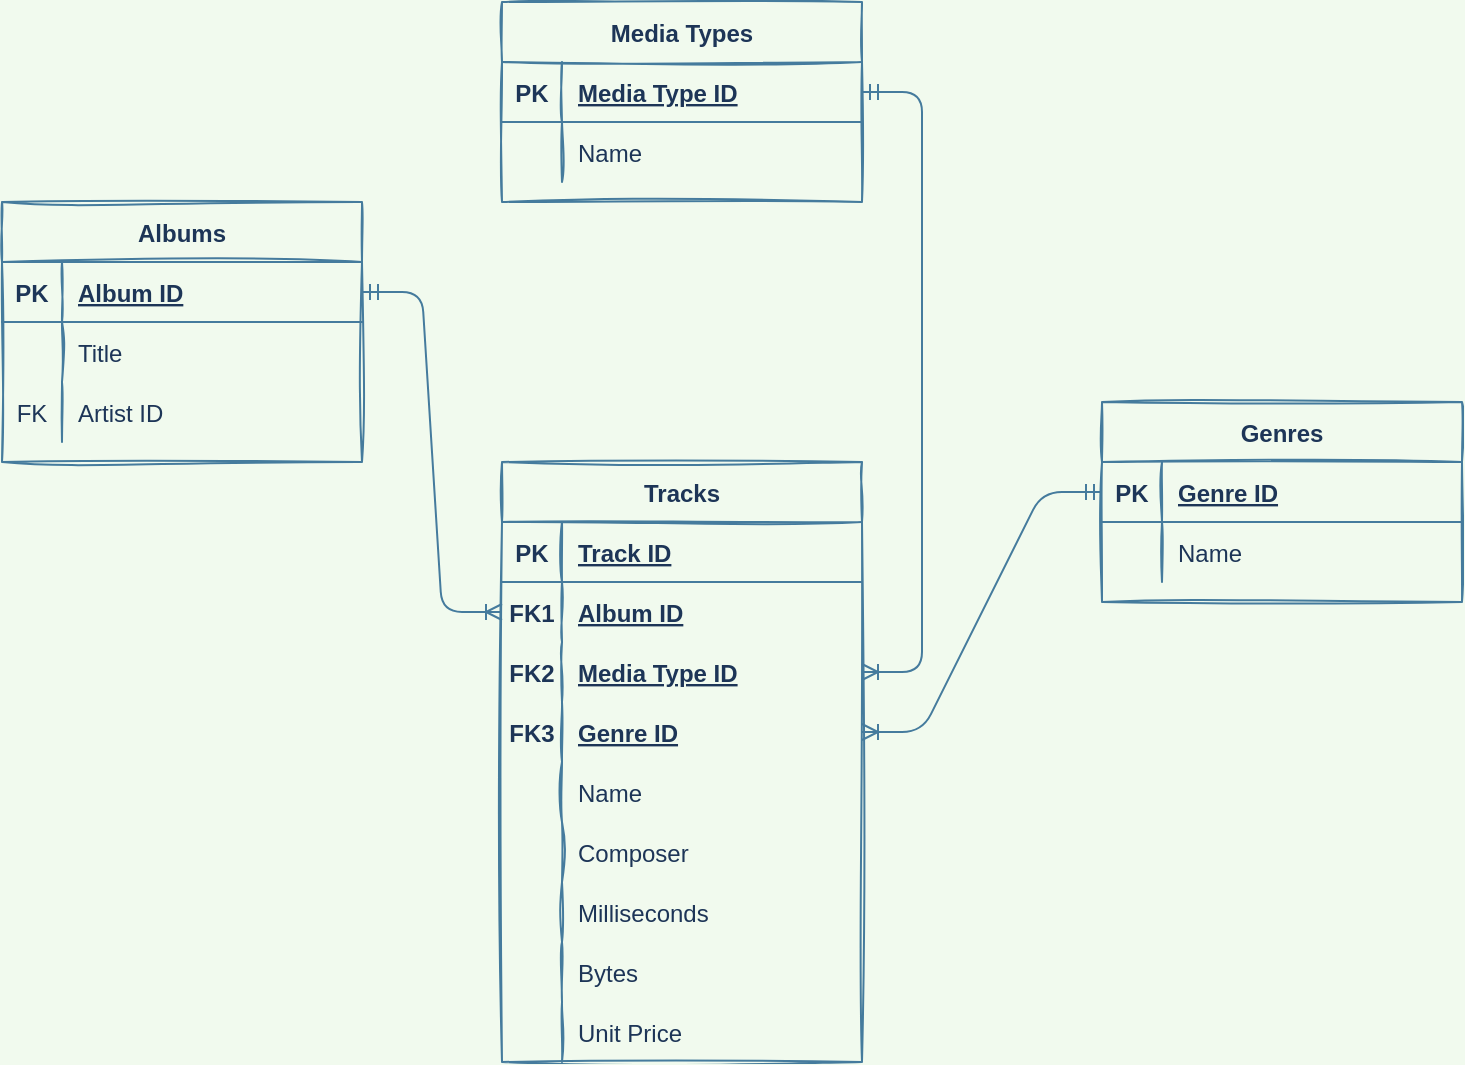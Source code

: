 <mxfile version="15.2.9" type="device"><diagram id="bgxST_9Jszo4rCKzOo9y" name="Page-1"><mxGraphModel dx="1038" dy="547" grid="1" gridSize="10" guides="1" tooltips="1" connect="1" arrows="1" fold="1" page="1" pageScale="1" pageWidth="827" pageHeight="1169" background="#F1FAEE" math="0" shadow="0"><root><mxCell id="0"/><mxCell id="1" parent="0"/><mxCell id="waTwqN2fJ2R7U_9TrtVE-36" value="Albums" style="shape=table;startSize=30;container=1;collapsible=1;childLayout=tableLayout;fixedRows=1;rowLines=0;fontStyle=1;align=center;resizeLast=1;sketch=1;strokeColor=#457B9D;fillColor=none;fontColor=#1D3557;" vertex="1" parent="1"><mxGeometry x="60" y="380" width="180" height="130" as="geometry"/></mxCell><mxCell id="waTwqN2fJ2R7U_9TrtVE-37" value="" style="shape=partialRectangle;collapsible=0;dropTarget=0;pointerEvents=0;fillColor=none;top=0;left=0;bottom=1;right=0;points=[[0,0.5],[1,0.5]];portConstraint=eastwest;strokeColor=#457B9D;fontColor=#1D3557;" vertex="1" parent="waTwqN2fJ2R7U_9TrtVE-36"><mxGeometry y="30" width="180" height="30" as="geometry"/></mxCell><mxCell id="waTwqN2fJ2R7U_9TrtVE-38" value="PK" style="shape=partialRectangle;connectable=0;fillColor=none;top=0;left=0;bottom=0;right=0;fontStyle=1;overflow=hidden;strokeColor=#457B9D;fontColor=#1D3557;" vertex="1" parent="waTwqN2fJ2R7U_9TrtVE-37"><mxGeometry width="30" height="30" as="geometry"><mxRectangle width="30" height="30" as="alternateBounds"/></mxGeometry></mxCell><mxCell id="waTwqN2fJ2R7U_9TrtVE-39" value="Album ID" style="shape=partialRectangle;connectable=0;fillColor=none;top=0;left=0;bottom=0;right=0;align=left;spacingLeft=6;fontStyle=5;overflow=hidden;strokeColor=#457B9D;fontColor=#1D3557;" vertex="1" parent="waTwqN2fJ2R7U_9TrtVE-37"><mxGeometry x="30" width="150" height="30" as="geometry"><mxRectangle width="150" height="30" as="alternateBounds"/></mxGeometry></mxCell><mxCell id="waTwqN2fJ2R7U_9TrtVE-40" value="" style="shape=partialRectangle;collapsible=0;dropTarget=0;pointerEvents=0;fillColor=none;top=0;left=0;bottom=0;right=0;points=[[0,0.5],[1,0.5]];portConstraint=eastwest;strokeColor=#457B9D;fontColor=#1D3557;" vertex="1" parent="waTwqN2fJ2R7U_9TrtVE-36"><mxGeometry y="60" width="180" height="30" as="geometry"/></mxCell><mxCell id="waTwqN2fJ2R7U_9TrtVE-41" value="" style="shape=partialRectangle;connectable=0;fillColor=none;top=0;left=0;bottom=0;right=0;editable=1;overflow=hidden;strokeColor=#457B9D;fontColor=#1D3557;" vertex="1" parent="waTwqN2fJ2R7U_9TrtVE-40"><mxGeometry width="30" height="30" as="geometry"><mxRectangle width="30" height="30" as="alternateBounds"/></mxGeometry></mxCell><mxCell id="waTwqN2fJ2R7U_9TrtVE-42" value="Title" style="shape=partialRectangle;connectable=0;fillColor=none;top=0;left=0;bottom=0;right=0;align=left;spacingLeft=6;overflow=hidden;strokeColor=#457B9D;fontColor=#1D3557;" vertex="1" parent="waTwqN2fJ2R7U_9TrtVE-40"><mxGeometry x="30" width="150" height="30" as="geometry"><mxRectangle width="150" height="30" as="alternateBounds"/></mxGeometry></mxCell><mxCell id="waTwqN2fJ2R7U_9TrtVE-43" value="" style="shape=partialRectangle;collapsible=0;dropTarget=0;pointerEvents=0;fillColor=none;top=0;left=0;bottom=0;right=0;points=[[0,0.5],[1,0.5]];portConstraint=eastwest;strokeColor=#457B9D;fontColor=#1D3557;" vertex="1" parent="waTwqN2fJ2R7U_9TrtVE-36"><mxGeometry y="90" width="180" height="30" as="geometry"/></mxCell><mxCell id="waTwqN2fJ2R7U_9TrtVE-44" value="FK" style="shape=partialRectangle;connectable=0;fillColor=none;top=0;left=0;bottom=0;right=0;editable=1;overflow=hidden;strokeColor=#457B9D;fontColor=#1D3557;" vertex="1" parent="waTwqN2fJ2R7U_9TrtVE-43"><mxGeometry width="30" height="30" as="geometry"><mxRectangle width="30" height="30" as="alternateBounds"/></mxGeometry></mxCell><mxCell id="waTwqN2fJ2R7U_9TrtVE-45" value="Artist ID" style="shape=partialRectangle;connectable=0;fillColor=none;top=0;left=0;bottom=0;right=0;align=left;spacingLeft=6;overflow=hidden;strokeColor=#457B9D;fontColor=#1D3557;" vertex="1" parent="waTwqN2fJ2R7U_9TrtVE-43"><mxGeometry x="30" width="150" height="30" as="geometry"><mxRectangle width="150" height="30" as="alternateBounds"/></mxGeometry></mxCell><mxCell id="waTwqN2fJ2R7U_9TrtVE-49" value="Media Types" style="shape=table;startSize=30;container=1;collapsible=1;childLayout=tableLayout;fixedRows=1;rowLines=0;fontStyle=1;align=center;resizeLast=1;sketch=1;strokeColor=#457B9D;fillColor=none;fontColor=#1D3557;" vertex="1" parent="1"><mxGeometry x="310" y="280" width="180" height="100" as="geometry"/></mxCell><mxCell id="waTwqN2fJ2R7U_9TrtVE-50" value="" style="shape=partialRectangle;collapsible=0;dropTarget=0;pointerEvents=0;fillColor=none;top=0;left=0;bottom=1;right=0;points=[[0,0.5],[1,0.5]];portConstraint=eastwest;strokeColor=#457B9D;fontColor=#1D3557;" vertex="1" parent="waTwqN2fJ2R7U_9TrtVE-49"><mxGeometry y="30" width="180" height="30" as="geometry"/></mxCell><mxCell id="waTwqN2fJ2R7U_9TrtVE-51" value="PK" style="shape=partialRectangle;connectable=0;fillColor=none;top=0;left=0;bottom=0;right=0;fontStyle=1;overflow=hidden;strokeColor=#457B9D;fontColor=#1D3557;" vertex="1" parent="waTwqN2fJ2R7U_9TrtVE-50"><mxGeometry width="30" height="30" as="geometry"><mxRectangle width="30" height="30" as="alternateBounds"/></mxGeometry></mxCell><mxCell id="waTwqN2fJ2R7U_9TrtVE-52" value="Media Type ID" style="shape=partialRectangle;connectable=0;fillColor=none;top=0;left=0;bottom=0;right=0;align=left;spacingLeft=6;fontStyle=5;overflow=hidden;strokeColor=#457B9D;fontColor=#1D3557;" vertex="1" parent="waTwqN2fJ2R7U_9TrtVE-50"><mxGeometry x="30" width="150" height="30" as="geometry"><mxRectangle width="150" height="30" as="alternateBounds"/></mxGeometry></mxCell><mxCell id="waTwqN2fJ2R7U_9TrtVE-53" value="" style="shape=partialRectangle;collapsible=0;dropTarget=0;pointerEvents=0;fillColor=none;top=0;left=0;bottom=0;right=0;points=[[0,0.5],[1,0.5]];portConstraint=eastwest;strokeColor=#457B9D;fontColor=#1D3557;" vertex="1" parent="waTwqN2fJ2R7U_9TrtVE-49"><mxGeometry y="60" width="180" height="30" as="geometry"/></mxCell><mxCell id="waTwqN2fJ2R7U_9TrtVE-54" value="" style="shape=partialRectangle;connectable=0;fillColor=none;top=0;left=0;bottom=0;right=0;editable=1;overflow=hidden;strokeColor=#457B9D;fontColor=#1D3557;" vertex="1" parent="waTwqN2fJ2R7U_9TrtVE-53"><mxGeometry width="30" height="30" as="geometry"><mxRectangle width="30" height="30" as="alternateBounds"/></mxGeometry></mxCell><mxCell id="waTwqN2fJ2R7U_9TrtVE-55" value="Name" style="shape=partialRectangle;connectable=0;fillColor=none;top=0;left=0;bottom=0;right=0;align=left;spacingLeft=6;overflow=hidden;strokeColor=#457B9D;fontColor=#1D3557;" vertex="1" parent="waTwqN2fJ2R7U_9TrtVE-53"><mxGeometry x="30" width="150" height="30" as="geometry"><mxRectangle width="150" height="30" as="alternateBounds"/></mxGeometry></mxCell><mxCell id="waTwqN2fJ2R7U_9TrtVE-75" value="Genres" style="shape=table;startSize=30;container=1;collapsible=1;childLayout=tableLayout;fixedRows=1;rowLines=0;fontStyle=1;align=center;resizeLast=1;sketch=1;strokeColor=#457B9D;fillColor=none;fontColor=#1D3557;" vertex="1" parent="1"><mxGeometry x="610" y="480" width="180" height="100" as="geometry"/></mxCell><mxCell id="waTwqN2fJ2R7U_9TrtVE-76" value="" style="shape=partialRectangle;collapsible=0;dropTarget=0;pointerEvents=0;fillColor=none;top=0;left=0;bottom=1;right=0;points=[[0,0.5],[1,0.5]];portConstraint=eastwest;strokeColor=#457B9D;fontColor=#1D3557;" vertex="1" parent="waTwqN2fJ2R7U_9TrtVE-75"><mxGeometry y="30" width="180" height="30" as="geometry"/></mxCell><mxCell id="waTwqN2fJ2R7U_9TrtVE-77" value="PK" style="shape=partialRectangle;connectable=0;fillColor=none;top=0;left=0;bottom=0;right=0;fontStyle=1;overflow=hidden;strokeColor=#457B9D;fontColor=#1D3557;" vertex="1" parent="waTwqN2fJ2R7U_9TrtVE-76"><mxGeometry width="30" height="30" as="geometry"><mxRectangle width="30" height="30" as="alternateBounds"/></mxGeometry></mxCell><mxCell id="waTwqN2fJ2R7U_9TrtVE-78" value="Genre ID" style="shape=partialRectangle;connectable=0;fillColor=none;top=0;left=0;bottom=0;right=0;align=left;spacingLeft=6;fontStyle=5;overflow=hidden;strokeColor=#457B9D;fontColor=#1D3557;" vertex="1" parent="waTwqN2fJ2R7U_9TrtVE-76"><mxGeometry x="30" width="150" height="30" as="geometry"><mxRectangle width="150" height="30" as="alternateBounds"/></mxGeometry></mxCell><mxCell id="waTwqN2fJ2R7U_9TrtVE-79" value="" style="shape=partialRectangle;collapsible=0;dropTarget=0;pointerEvents=0;fillColor=none;top=0;left=0;bottom=0;right=0;points=[[0,0.5],[1,0.5]];portConstraint=eastwest;strokeColor=#457B9D;fontColor=#1D3557;" vertex="1" parent="waTwqN2fJ2R7U_9TrtVE-75"><mxGeometry y="60" width="180" height="30" as="geometry"/></mxCell><mxCell id="waTwqN2fJ2R7U_9TrtVE-80" value="" style="shape=partialRectangle;connectable=0;fillColor=none;top=0;left=0;bottom=0;right=0;editable=1;overflow=hidden;strokeColor=#457B9D;fontColor=#1D3557;" vertex="1" parent="waTwqN2fJ2R7U_9TrtVE-79"><mxGeometry width="30" height="30" as="geometry"><mxRectangle width="30" height="30" as="alternateBounds"/></mxGeometry></mxCell><mxCell id="waTwqN2fJ2R7U_9TrtVE-81" value="Name" style="shape=partialRectangle;connectable=0;fillColor=none;top=0;left=0;bottom=0;right=0;align=left;spacingLeft=6;overflow=hidden;strokeColor=#457B9D;fontColor=#1D3557;" vertex="1" parent="waTwqN2fJ2R7U_9TrtVE-79"><mxGeometry x="30" width="150" height="30" as="geometry"><mxRectangle width="150" height="30" as="alternateBounds"/></mxGeometry></mxCell><mxCell id="waTwqN2fJ2R7U_9TrtVE-92" value="Tracks" style="shape=table;startSize=30;container=1;collapsible=1;childLayout=tableLayout;fixedRows=1;rowLines=0;fontStyle=1;align=center;resizeLast=1;sketch=1;strokeColor=#457B9D;fillColor=none;fontColor=#1D3557;" vertex="1" parent="1"><mxGeometry x="310" y="510" width="180" height="300" as="geometry"/></mxCell><mxCell id="waTwqN2fJ2R7U_9TrtVE-93" value="" style="shape=partialRectangle;collapsible=0;dropTarget=0;pointerEvents=0;fillColor=none;top=0;left=0;bottom=1;right=0;points=[[0,0.5],[1,0.5]];portConstraint=eastwest;strokeColor=#457B9D;fontColor=#1D3557;" vertex="1" parent="waTwqN2fJ2R7U_9TrtVE-92"><mxGeometry y="30" width="180" height="30" as="geometry"/></mxCell><mxCell id="waTwqN2fJ2R7U_9TrtVE-94" value="PK" style="shape=partialRectangle;connectable=0;fillColor=none;top=0;left=0;bottom=0;right=0;fontStyle=1;overflow=hidden;strokeColor=#457B9D;fontColor=#1D3557;" vertex="1" parent="waTwqN2fJ2R7U_9TrtVE-93"><mxGeometry width="30" height="30" as="geometry"><mxRectangle width="30" height="30" as="alternateBounds"/></mxGeometry></mxCell><mxCell id="waTwqN2fJ2R7U_9TrtVE-95" value="Track ID" style="shape=partialRectangle;connectable=0;fillColor=none;top=0;left=0;bottom=0;right=0;align=left;spacingLeft=6;fontStyle=5;overflow=hidden;strokeColor=#457B9D;fontColor=#1D3557;" vertex="1" parent="waTwqN2fJ2R7U_9TrtVE-93"><mxGeometry x="30" width="150" height="30" as="geometry"><mxRectangle width="150" height="30" as="alternateBounds"/></mxGeometry></mxCell><mxCell id="waTwqN2fJ2R7U_9TrtVE-96" value="" style="shape=partialRectangle;collapsible=0;dropTarget=0;pointerEvents=0;fillColor=none;top=0;left=0;bottom=0;right=0;points=[[0,0.5],[1,0.5]];portConstraint=eastwest;strokeColor=#457B9D;fontColor=#1D3557;" vertex="1" parent="waTwqN2fJ2R7U_9TrtVE-92"><mxGeometry y="60" width="180" height="30" as="geometry"/></mxCell><mxCell id="waTwqN2fJ2R7U_9TrtVE-97" value="FK1" style="shape=partialRectangle;connectable=0;fillColor=none;top=0;left=0;bottom=0;right=0;editable=1;overflow=hidden;fontStyle=1;strokeColor=#457B9D;fontColor=#1D3557;" vertex="1" parent="waTwqN2fJ2R7U_9TrtVE-96"><mxGeometry width="30" height="30" as="geometry"><mxRectangle width="30" height="30" as="alternateBounds"/></mxGeometry></mxCell><mxCell id="waTwqN2fJ2R7U_9TrtVE-98" value="Album ID" style="shape=partialRectangle;connectable=0;fillColor=none;top=0;left=0;bottom=0;right=0;align=left;spacingLeft=6;overflow=hidden;fontStyle=5;strokeColor=#457B9D;fontColor=#1D3557;" vertex="1" parent="waTwqN2fJ2R7U_9TrtVE-96"><mxGeometry x="30" width="150" height="30" as="geometry"><mxRectangle width="150" height="30" as="alternateBounds"/></mxGeometry></mxCell><mxCell id="waTwqN2fJ2R7U_9TrtVE-99" value="" style="shape=partialRectangle;collapsible=0;dropTarget=0;pointerEvents=0;fillColor=none;top=0;left=0;bottom=0;right=0;points=[[0,0.5],[1,0.5]];portConstraint=eastwest;strokeColor=#457B9D;fontColor=#1D3557;" vertex="1" parent="waTwqN2fJ2R7U_9TrtVE-92"><mxGeometry y="90" width="180" height="30" as="geometry"/></mxCell><mxCell id="waTwqN2fJ2R7U_9TrtVE-100" value="FK2" style="shape=partialRectangle;connectable=0;fillColor=none;top=0;left=0;bottom=0;right=0;editable=1;overflow=hidden;fontStyle=1;strokeColor=#457B9D;fontColor=#1D3557;" vertex="1" parent="waTwqN2fJ2R7U_9TrtVE-99"><mxGeometry width="30" height="30" as="geometry"><mxRectangle width="30" height="30" as="alternateBounds"/></mxGeometry></mxCell><mxCell id="waTwqN2fJ2R7U_9TrtVE-101" value="Media Type ID" style="shape=partialRectangle;connectable=0;fillColor=none;top=0;left=0;bottom=0;right=0;align=left;spacingLeft=6;overflow=hidden;fontStyle=5;strokeColor=#457B9D;fontColor=#1D3557;" vertex="1" parent="waTwqN2fJ2R7U_9TrtVE-99"><mxGeometry x="30" width="150" height="30" as="geometry"><mxRectangle width="150" height="30" as="alternateBounds"/></mxGeometry></mxCell><mxCell id="waTwqN2fJ2R7U_9TrtVE-102" value="" style="shape=partialRectangle;collapsible=0;dropTarget=0;pointerEvents=0;fillColor=none;top=0;left=0;bottom=0;right=0;points=[[0,0.5],[1,0.5]];portConstraint=eastwest;strokeColor=#457B9D;fontColor=#1D3557;" vertex="1" parent="waTwqN2fJ2R7U_9TrtVE-92"><mxGeometry y="120" width="180" height="30" as="geometry"/></mxCell><mxCell id="waTwqN2fJ2R7U_9TrtVE-103" value="FK3" style="shape=partialRectangle;connectable=0;fillColor=none;top=0;left=0;bottom=0;right=0;editable=1;overflow=hidden;fontStyle=1;strokeColor=#457B9D;fontColor=#1D3557;" vertex="1" parent="waTwqN2fJ2R7U_9TrtVE-102"><mxGeometry width="30" height="30" as="geometry"><mxRectangle width="30" height="30" as="alternateBounds"/></mxGeometry></mxCell><mxCell id="waTwqN2fJ2R7U_9TrtVE-104" value="Genre ID" style="shape=partialRectangle;connectable=0;fillColor=none;top=0;left=0;bottom=0;right=0;align=left;spacingLeft=6;overflow=hidden;fontStyle=5;strokeColor=#457B9D;fontColor=#1D3557;" vertex="1" parent="waTwqN2fJ2R7U_9TrtVE-102"><mxGeometry x="30" width="150" height="30" as="geometry"><mxRectangle width="150" height="30" as="alternateBounds"/></mxGeometry></mxCell><mxCell id="waTwqN2fJ2R7U_9TrtVE-120" value="" style="shape=partialRectangle;collapsible=0;dropTarget=0;pointerEvents=0;fillColor=none;top=0;left=0;bottom=0;right=0;points=[[0,0.5],[1,0.5]];portConstraint=eastwest;strokeColor=#457B9D;fontColor=#1D3557;" vertex="1" parent="waTwqN2fJ2R7U_9TrtVE-92"><mxGeometry y="150" width="180" height="30" as="geometry"/></mxCell><mxCell id="waTwqN2fJ2R7U_9TrtVE-121" value="" style="shape=partialRectangle;connectable=0;fillColor=none;top=0;left=0;bottom=0;right=0;editable=1;overflow=hidden;strokeColor=#457B9D;fontColor=#1D3557;" vertex="1" parent="waTwqN2fJ2R7U_9TrtVE-120"><mxGeometry width="30" height="30" as="geometry"><mxRectangle width="30" height="30" as="alternateBounds"/></mxGeometry></mxCell><mxCell id="waTwqN2fJ2R7U_9TrtVE-122" value="Name" style="shape=partialRectangle;connectable=0;fillColor=none;top=0;left=0;bottom=0;right=0;align=left;spacingLeft=6;overflow=hidden;strokeColor=#457B9D;fontColor=#1D3557;" vertex="1" parent="waTwqN2fJ2R7U_9TrtVE-120"><mxGeometry x="30" width="150" height="30" as="geometry"><mxRectangle width="150" height="30" as="alternateBounds"/></mxGeometry></mxCell><mxCell id="waTwqN2fJ2R7U_9TrtVE-123" value="" style="shape=partialRectangle;collapsible=0;dropTarget=0;pointerEvents=0;fillColor=none;top=0;left=0;bottom=0;right=0;points=[[0,0.5],[1,0.5]];portConstraint=eastwest;strokeColor=#457B9D;fontColor=#1D3557;" vertex="1" parent="waTwqN2fJ2R7U_9TrtVE-92"><mxGeometry y="180" width="180" height="30" as="geometry"/></mxCell><mxCell id="waTwqN2fJ2R7U_9TrtVE-124" value="" style="shape=partialRectangle;connectable=0;fillColor=none;top=0;left=0;bottom=0;right=0;editable=1;overflow=hidden;strokeColor=#457B9D;fontColor=#1D3557;" vertex="1" parent="waTwqN2fJ2R7U_9TrtVE-123"><mxGeometry width="30" height="30" as="geometry"><mxRectangle width="30" height="30" as="alternateBounds"/></mxGeometry></mxCell><mxCell id="waTwqN2fJ2R7U_9TrtVE-125" value="Composer" style="shape=partialRectangle;connectable=0;fillColor=none;top=0;left=0;bottom=0;right=0;align=left;spacingLeft=6;overflow=hidden;strokeColor=#457B9D;fontColor=#1D3557;" vertex="1" parent="waTwqN2fJ2R7U_9TrtVE-123"><mxGeometry x="30" width="150" height="30" as="geometry"><mxRectangle width="150" height="30" as="alternateBounds"/></mxGeometry></mxCell><mxCell id="waTwqN2fJ2R7U_9TrtVE-132" value="" style="shape=partialRectangle;collapsible=0;dropTarget=0;pointerEvents=0;fillColor=none;top=0;left=0;bottom=0;right=0;points=[[0,0.5],[1,0.5]];portConstraint=eastwest;strokeColor=#457B9D;fontColor=#1D3557;" vertex="1" parent="waTwqN2fJ2R7U_9TrtVE-92"><mxGeometry y="210" width="180" height="30" as="geometry"/></mxCell><mxCell id="waTwqN2fJ2R7U_9TrtVE-133" value="" style="shape=partialRectangle;connectable=0;fillColor=none;top=0;left=0;bottom=0;right=0;editable=1;overflow=hidden;strokeColor=#457B9D;fontColor=#1D3557;" vertex="1" parent="waTwqN2fJ2R7U_9TrtVE-132"><mxGeometry width="30" height="30" as="geometry"><mxRectangle width="30" height="30" as="alternateBounds"/></mxGeometry></mxCell><mxCell id="waTwqN2fJ2R7U_9TrtVE-134" value="Milliseconds" style="shape=partialRectangle;connectable=0;fillColor=none;top=0;left=0;bottom=0;right=0;align=left;spacingLeft=6;overflow=hidden;strokeColor=#457B9D;fontColor=#1D3557;" vertex="1" parent="waTwqN2fJ2R7U_9TrtVE-132"><mxGeometry x="30" width="150" height="30" as="geometry"><mxRectangle width="150" height="30" as="alternateBounds"/></mxGeometry></mxCell><mxCell id="waTwqN2fJ2R7U_9TrtVE-135" value="" style="shape=partialRectangle;collapsible=0;dropTarget=0;pointerEvents=0;fillColor=none;top=0;left=0;bottom=0;right=0;points=[[0,0.5],[1,0.5]];portConstraint=eastwest;strokeColor=#457B9D;fontColor=#1D3557;" vertex="1" parent="waTwqN2fJ2R7U_9TrtVE-92"><mxGeometry y="240" width="180" height="30" as="geometry"/></mxCell><mxCell id="waTwqN2fJ2R7U_9TrtVE-136" value="" style="shape=partialRectangle;connectable=0;fillColor=none;top=0;left=0;bottom=0;right=0;editable=1;overflow=hidden;strokeColor=#457B9D;fontColor=#1D3557;" vertex="1" parent="waTwqN2fJ2R7U_9TrtVE-135"><mxGeometry width="30" height="30" as="geometry"><mxRectangle width="30" height="30" as="alternateBounds"/></mxGeometry></mxCell><mxCell id="waTwqN2fJ2R7U_9TrtVE-137" value="Bytes" style="shape=partialRectangle;connectable=0;fillColor=none;top=0;left=0;bottom=0;right=0;align=left;spacingLeft=6;overflow=hidden;strokeColor=#457B9D;fontColor=#1D3557;" vertex="1" parent="waTwqN2fJ2R7U_9TrtVE-135"><mxGeometry x="30" width="150" height="30" as="geometry"><mxRectangle width="150" height="30" as="alternateBounds"/></mxGeometry></mxCell><mxCell id="waTwqN2fJ2R7U_9TrtVE-138" value="" style="shape=partialRectangle;collapsible=0;dropTarget=0;pointerEvents=0;fillColor=none;top=0;left=0;bottom=0;right=0;points=[[0,0.5],[1,0.5]];portConstraint=eastwest;strokeColor=#457B9D;fontColor=#1D3557;" vertex="1" parent="waTwqN2fJ2R7U_9TrtVE-92"><mxGeometry y="270" width="180" height="30" as="geometry"/></mxCell><mxCell id="waTwqN2fJ2R7U_9TrtVE-139" value="" style="shape=partialRectangle;connectable=0;fillColor=none;top=0;left=0;bottom=0;right=0;editable=1;overflow=hidden;strokeColor=#457B9D;fontColor=#1D3557;" vertex="1" parent="waTwqN2fJ2R7U_9TrtVE-138"><mxGeometry width="30" height="30" as="geometry"><mxRectangle width="30" height="30" as="alternateBounds"/></mxGeometry></mxCell><mxCell id="waTwqN2fJ2R7U_9TrtVE-140" value="Unit Price" style="shape=partialRectangle;connectable=0;fillColor=none;top=0;left=0;bottom=0;right=0;align=left;spacingLeft=6;overflow=hidden;strokeColor=#457B9D;fontColor=#1D3557;" vertex="1" parent="waTwqN2fJ2R7U_9TrtVE-138"><mxGeometry x="30" width="150" height="30" as="geometry"><mxRectangle width="150" height="30" as="alternateBounds"/></mxGeometry></mxCell><mxCell id="waTwqN2fJ2R7U_9TrtVE-174" value="" style="edgeStyle=entityRelationEdgeStyle;fontSize=12;html=1;endArrow=ERoneToMany;startArrow=ERmandOne;fontColor=#1D3557;strokeColor=#457B9D;fillColor=#A8DADC;" edge="1" parent="1" source="waTwqN2fJ2R7U_9TrtVE-50" target="waTwqN2fJ2R7U_9TrtVE-99"><mxGeometry width="100" height="100" relative="1" as="geometry"><mxPoint x="470" y="490" as="sourcePoint"/><mxPoint x="570" y="390" as="targetPoint"/></mxGeometry></mxCell><mxCell id="waTwqN2fJ2R7U_9TrtVE-175" value="" style="edgeStyle=entityRelationEdgeStyle;fontSize=12;html=1;endArrow=ERoneToMany;startArrow=ERmandOne;fontColor=#1D3557;strokeColor=#457B9D;fillColor=#A8DADC;exitX=0;exitY=0.5;exitDx=0;exitDy=0;" edge="1" parent="1" source="waTwqN2fJ2R7U_9TrtVE-76" target="waTwqN2fJ2R7U_9TrtVE-102"><mxGeometry width="100" height="100" relative="1" as="geometry"><mxPoint x="540" y="710" as="sourcePoint"/><mxPoint x="640" y="610" as="targetPoint"/></mxGeometry></mxCell><mxCell id="waTwqN2fJ2R7U_9TrtVE-176" value="" style="edgeStyle=entityRelationEdgeStyle;fontSize=12;html=1;endArrow=ERoneToMany;startArrow=ERmandOne;fontColor=#1D3557;strokeColor=#457B9D;fillColor=#A8DADC;" edge="1" parent="1" source="waTwqN2fJ2R7U_9TrtVE-37" target="waTwqN2fJ2R7U_9TrtVE-96"><mxGeometry width="100" height="100" relative="1" as="geometry"><mxPoint x="140" y="670" as="sourcePoint"/><mxPoint x="240" y="570" as="targetPoint"/></mxGeometry></mxCell></root></mxGraphModel></diagram></mxfile>